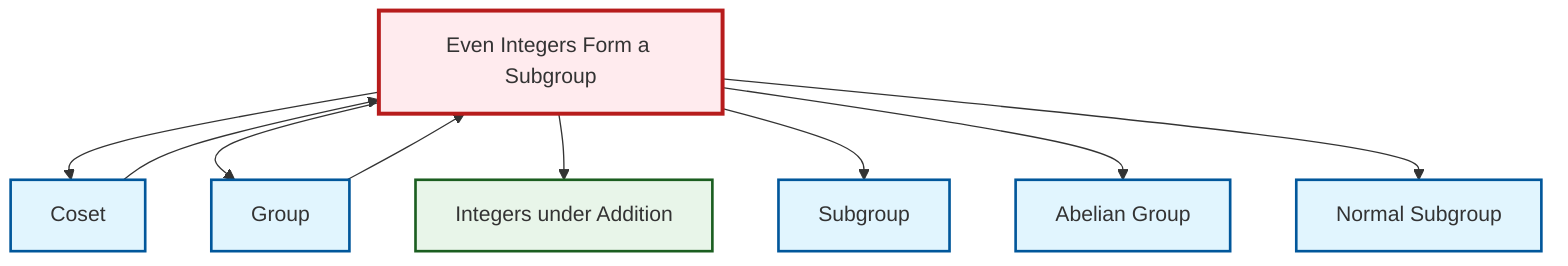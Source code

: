 graph TD
    classDef definition fill:#e1f5fe,stroke:#01579b,stroke-width:2px
    classDef theorem fill:#f3e5f5,stroke:#4a148c,stroke-width:2px
    classDef axiom fill:#fff3e0,stroke:#e65100,stroke-width:2px
    classDef example fill:#e8f5e9,stroke:#1b5e20,stroke-width:2px
    classDef current fill:#ffebee,stroke:#b71c1c,stroke-width:3px
    def-subgroup["Subgroup"]:::definition
    def-abelian-group["Abelian Group"]:::definition
    def-normal-subgroup["Normal Subgroup"]:::definition
    ex-even-integers-subgroup["Even Integers Form a Subgroup"]:::example
    def-coset["Coset"]:::definition
    ex-integers-addition["Integers under Addition"]:::example
    def-group["Group"]:::definition
    def-coset --> ex-even-integers-subgroup
    ex-even-integers-subgroup --> def-coset
    ex-even-integers-subgroup --> def-group
    ex-even-integers-subgroup --> ex-integers-addition
    ex-even-integers-subgroup --> def-subgroup
    ex-even-integers-subgroup --> def-abelian-group
    def-group --> ex-even-integers-subgroup
    ex-even-integers-subgroup --> def-normal-subgroup
    class ex-even-integers-subgroup current